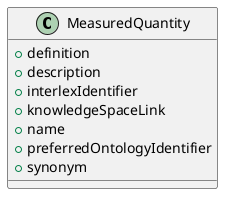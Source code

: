 @startuml
class MeasuredQuantity {
+definition
+description
+interlexIdentifier
+knowledgeSpaceLink
+name
+preferredOntologyIdentifier
+synonym

}

@enduml